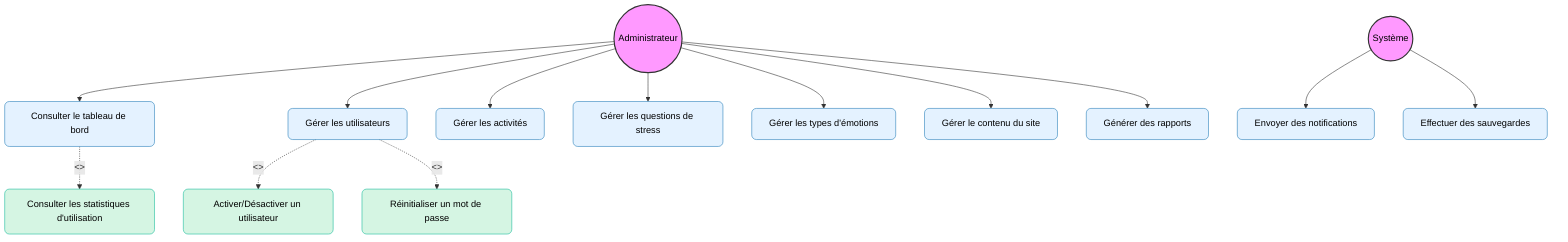 flowchart TD
    %% Style des acteurs et cas d'utilisation
    classDef actor fill:#f9f,stroke:#333,stroke-width:2px,color:black
    classDef usecase fill:#e4f2ff,stroke:#2980b9,stroke-width:1px,rx:8px,ry:8px,color:black
    classDef include fill:#d5f5e3,stroke:#1abc9c,stroke-width:1px,rx:8px,ry:8px,color:black
    classDef extend fill:#fdedec,stroke:#e74c3c,stroke-width:1px,rx:8px,ry:8px,color:black

    %% Acteurs
    Admin((Administrateur)):::actor
    System((Système)):::actor
    
    %% Cas d'utilisation
    UC1[Consulter le tableau de bord]:::usecase
    UC2[Gérer les utilisateurs]:::usecase
    UC3[Gérer les activités]:::usecase
    UC4[Gérer les questions de stress]:::usecase
    UC5["Gérer les types d'émotions"]:::usecase
    UC6[Gérer le contenu du site]:::usecase
    UC7[Générer des rapports]:::usecase
    UC8[Envoyer des notifications]:::usecase
    UC9[Effectuer des sauvegardes]:::usecase
    
    %% Cas d'inclusion/extension
    UC_A[Activer/Désactiver un utilisateur]:::include
    UC_R[Réinitialiser un mot de passe]:::include
    UC_S["Consulter les statistiques d'utilisation"]:::include
    
    %% Relations admin
    Admin --> UC1
    Admin --> UC2
    Admin --> UC3
    Admin --> UC4
    Admin --> UC5
    Admin --> UC6
    Admin --> UC7
    
    %% Relations système
    System --> UC8
    System --> UC9
    
    %% Relations d'inclusion
    UC2 -.-> |<<include>>| UC_A
    UC2 -.-> |<<include>>| UC_R
    UC1 -.-> |<<include>>| UC_S